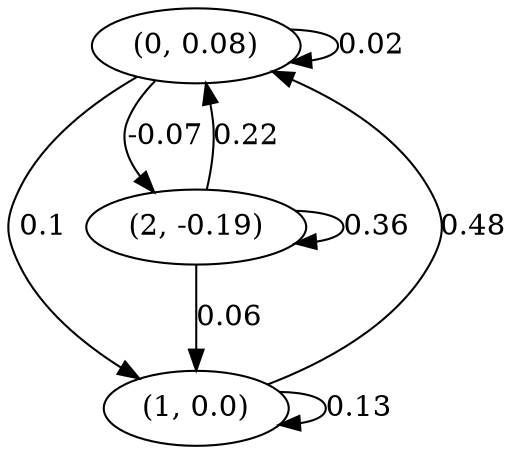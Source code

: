 digraph {
    0 [ label = "(0, 0.08)" ]
    1 [ label = "(1, 0.0)" ]
    2 [ label = "(2, -0.19)" ]
    0 -> 0 [ label = "0.02" ]
    1 -> 1 [ label = "0.13" ]
    2 -> 2 [ label = "0.36" ]
    1 -> 0 [ label = "0.48" ]
    2 -> 0 [ label = "0.22" ]
    0 -> 1 [ label = "0.1" ]
    2 -> 1 [ label = "0.06" ]
    0 -> 2 [ label = "-0.07" ]
}

